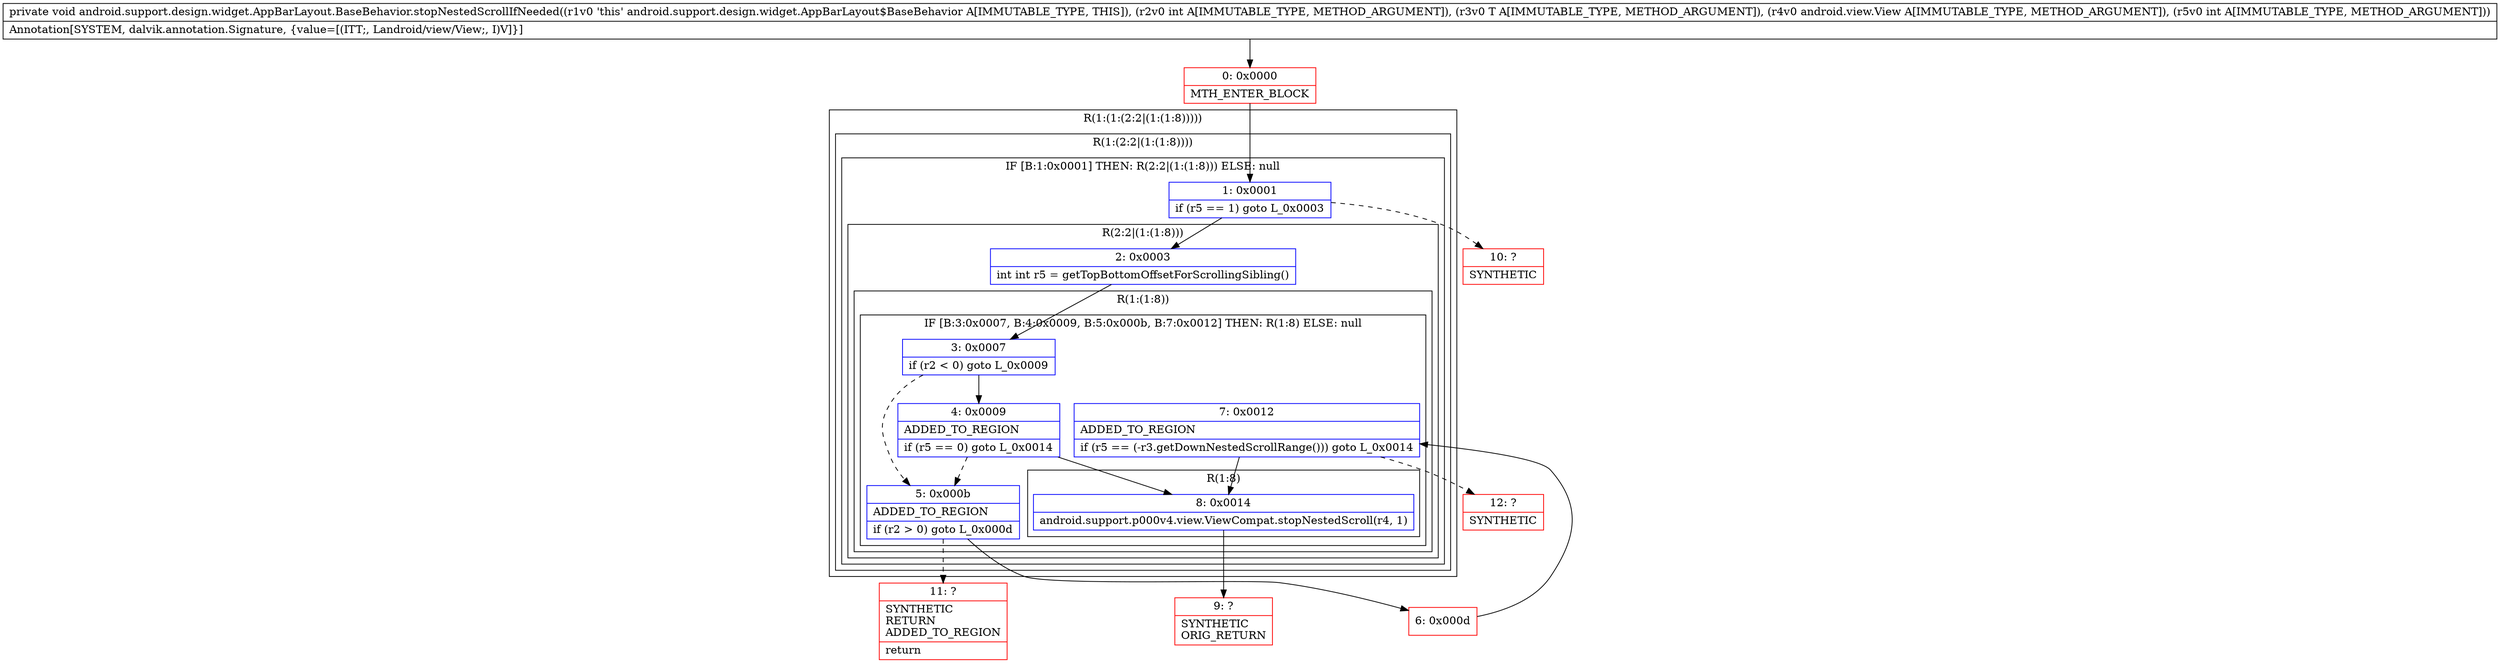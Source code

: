 digraph "CFG forandroid.support.design.widget.AppBarLayout.BaseBehavior.stopNestedScrollIfNeeded(ILandroid\/support\/design\/widget\/AppBarLayout;Landroid\/view\/View;I)V" {
subgraph cluster_Region_1890023289 {
label = "R(1:(1:(2:2|(1:(1:8)))))";
node [shape=record,color=blue];
subgraph cluster_Region_1670682678 {
label = "R(1:(2:2|(1:(1:8))))";
node [shape=record,color=blue];
subgraph cluster_IfRegion_531603317 {
label = "IF [B:1:0x0001] THEN: R(2:2|(1:(1:8))) ELSE: null";
node [shape=record,color=blue];
Node_1 [shape=record,label="{1\:\ 0x0001|if (r5 == 1) goto L_0x0003\l}"];
subgraph cluster_Region_546001812 {
label = "R(2:2|(1:(1:8)))";
node [shape=record,color=blue];
Node_2 [shape=record,label="{2\:\ 0x0003|int int r5 = getTopBottomOffsetForScrollingSibling()\l}"];
subgraph cluster_Region_1791788932 {
label = "R(1:(1:8))";
node [shape=record,color=blue];
subgraph cluster_IfRegion_536547503 {
label = "IF [B:3:0x0007, B:4:0x0009, B:5:0x000b, B:7:0x0012] THEN: R(1:8) ELSE: null";
node [shape=record,color=blue];
Node_3 [shape=record,label="{3\:\ 0x0007|if (r2 \< 0) goto L_0x0009\l}"];
Node_4 [shape=record,label="{4\:\ 0x0009|ADDED_TO_REGION\l|if (r5 == 0) goto L_0x0014\l}"];
Node_5 [shape=record,label="{5\:\ 0x000b|ADDED_TO_REGION\l|if (r2 \> 0) goto L_0x000d\l}"];
Node_7 [shape=record,label="{7\:\ 0x0012|ADDED_TO_REGION\l|if (r5 == (\-r3.getDownNestedScrollRange())) goto L_0x0014\l}"];
subgraph cluster_Region_555432219 {
label = "R(1:8)";
node [shape=record,color=blue];
Node_8 [shape=record,label="{8\:\ 0x0014|android.support.p000v4.view.ViewCompat.stopNestedScroll(r4, 1)\l}"];
}
}
}
}
}
}
}
Node_0 [shape=record,color=red,label="{0\:\ 0x0000|MTH_ENTER_BLOCK\l}"];
Node_6 [shape=record,color=red,label="{6\:\ 0x000d}"];
Node_9 [shape=record,color=red,label="{9\:\ ?|SYNTHETIC\lORIG_RETURN\l}"];
Node_10 [shape=record,color=red,label="{10\:\ ?|SYNTHETIC\l}"];
Node_11 [shape=record,color=red,label="{11\:\ ?|SYNTHETIC\lRETURN\lADDED_TO_REGION\l|return\l}"];
Node_12 [shape=record,color=red,label="{12\:\ ?|SYNTHETIC\l}"];
MethodNode[shape=record,label="{private void android.support.design.widget.AppBarLayout.BaseBehavior.stopNestedScrollIfNeeded((r1v0 'this' android.support.design.widget.AppBarLayout$BaseBehavior A[IMMUTABLE_TYPE, THIS]), (r2v0 int A[IMMUTABLE_TYPE, METHOD_ARGUMENT]), (r3v0 T A[IMMUTABLE_TYPE, METHOD_ARGUMENT]), (r4v0 android.view.View A[IMMUTABLE_TYPE, METHOD_ARGUMENT]), (r5v0 int A[IMMUTABLE_TYPE, METHOD_ARGUMENT]))  | Annotation[SYSTEM, dalvik.annotation.Signature, \{value=[(ITT;, Landroid\/view\/View;, I)V]\}]\l}"];
MethodNode -> Node_0;
Node_1 -> Node_2;
Node_1 -> Node_10[style=dashed];
Node_2 -> Node_3;
Node_3 -> Node_4;
Node_3 -> Node_5[style=dashed];
Node_4 -> Node_5[style=dashed];
Node_4 -> Node_8;
Node_5 -> Node_6;
Node_5 -> Node_11[style=dashed];
Node_7 -> Node_8;
Node_7 -> Node_12[style=dashed];
Node_8 -> Node_9;
Node_0 -> Node_1;
Node_6 -> Node_7;
}

